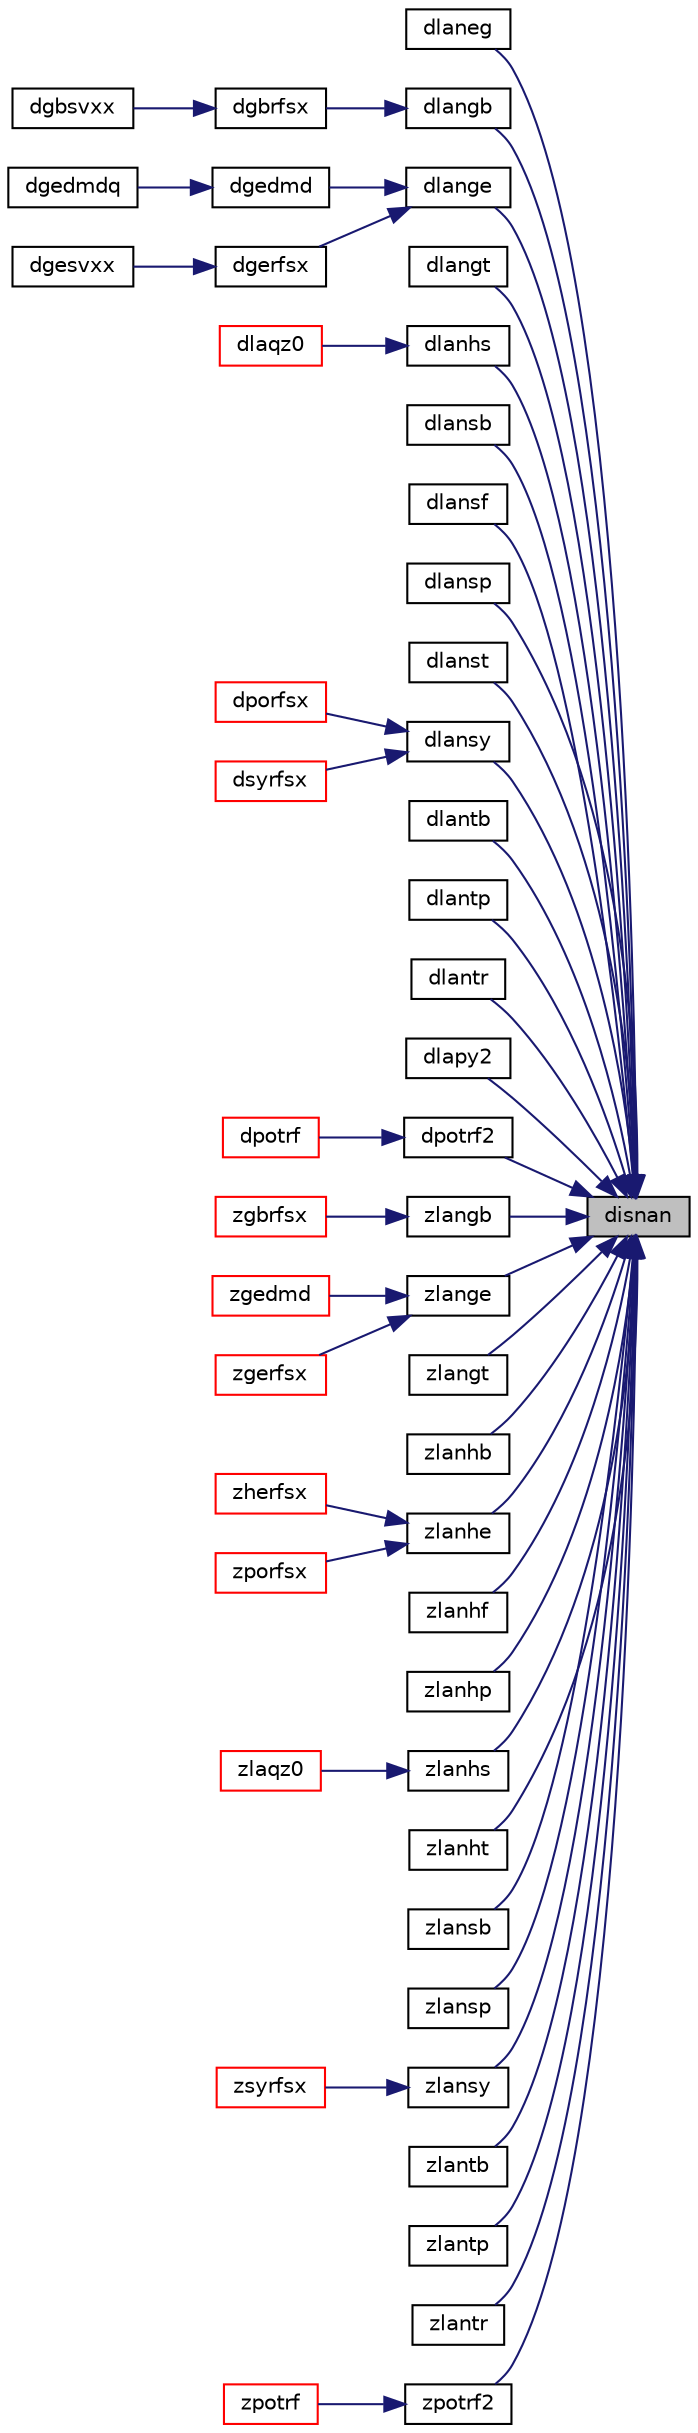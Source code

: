 digraph "disnan"
{
 // LATEX_PDF_SIZE
  edge [fontname="Helvetica",fontsize="10",labelfontname="Helvetica",labelfontsize="10"];
  node [fontname="Helvetica",fontsize="10",shape=record];
  rankdir="RL";
  Node1 [label="disnan",height=0.2,width=0.4,color="black", fillcolor="grey75", style="filled", fontcolor="black",tooltip="DISNAN tests input for NaN."];
  Node1 -> Node2 [dir="back",color="midnightblue",fontsize="10",style="solid",fontname="Helvetica"];
  Node2 [label="dlaneg",height=0.2,width=0.4,color="black", fillcolor="white", style="filled",URL="$dlaneg_8f.html#a4932b5966e6a63f7d7b9f0a189003b6e",tooltip="DLANEG computes the Sturm count."];
  Node1 -> Node3 [dir="back",color="midnightblue",fontsize="10",style="solid",fontname="Helvetica"];
  Node3 [label="dlangb",height=0.2,width=0.4,color="black", fillcolor="white", style="filled",URL="$dlangb_8f.html#aef2185b66fc7b07324cb1dcb622ea238",tooltip="DLANGB returns the value of the 1-norm, Frobenius norm, infinity-norm, or the largest absolute value ..."];
  Node3 -> Node4 [dir="back",color="midnightblue",fontsize="10",style="solid",fontname="Helvetica"];
  Node4 [label="dgbrfsx",height=0.2,width=0.4,color="black", fillcolor="white", style="filled",URL="$dgbrfsx_8f.html#ab44677451338eb1a966f510ca0a38d1c",tooltip="DGBRFSX"];
  Node4 -> Node5 [dir="back",color="midnightblue",fontsize="10",style="solid",fontname="Helvetica"];
  Node5 [label="dgbsvxx",height=0.2,width=0.4,color="black", fillcolor="white", style="filled",URL="$dgbsvxx_8f.html#a75860f1c9556e1b735418bb8f9329317",tooltip="DGBSVXX computes the solution to system of linear equations A * X = B for GB matrices"];
  Node1 -> Node6 [dir="back",color="midnightblue",fontsize="10",style="solid",fontname="Helvetica"];
  Node6 [label="dlange",height=0.2,width=0.4,color="black", fillcolor="white", style="filled",URL="$dlange_8f.html#aefa80dbd8cd1732740478618b8b622a1",tooltip="DLANGE returns the value of the 1-norm, Frobenius norm, infinity-norm, or the largest absolute value ..."];
  Node6 -> Node7 [dir="back",color="midnightblue",fontsize="10",style="solid",fontname="Helvetica"];
  Node7 [label="dgedmd",height=0.2,width=0.4,color="black", fillcolor="white", style="filled",URL="$dgedmd_8f90.html#a873ebfba3e94c6200e9f6da79644abb1",tooltip="DGEDMD computes the Dynamic Mode Decomposition (DMD) for a pair of data snapshot matrices."];
  Node7 -> Node8 [dir="back",color="midnightblue",fontsize="10",style="solid",fontname="Helvetica"];
  Node8 [label="dgedmdq",height=0.2,width=0.4,color="black", fillcolor="white", style="filled",URL="$dgedmdq_8f90.html#a6c9d2f77b73a03970b6e05984167644f",tooltip="DGEDMDQ computes the Dynamic Mode Decomposition (DMD) for a pair of data snapshot matrices."];
  Node6 -> Node9 [dir="back",color="midnightblue",fontsize="10",style="solid",fontname="Helvetica"];
  Node9 [label="dgerfsx",height=0.2,width=0.4,color="black", fillcolor="white", style="filled",URL="$dgerfsx_8f.html#ae60113eba7a360d9c92cc2b627e0c5d2",tooltip="DGERFSX"];
  Node9 -> Node10 [dir="back",color="midnightblue",fontsize="10",style="solid",fontname="Helvetica"];
  Node10 [label="dgesvxx",height=0.2,width=0.4,color="black", fillcolor="white", style="filled",URL="$dgesvxx_8f.html#a3fed1dc691d07f1e81a049016fe0b67b",tooltip="DGESVXX computes the solution to system of linear equations A * X = B for GE matrices"];
  Node1 -> Node11 [dir="back",color="midnightblue",fontsize="10",style="solid",fontname="Helvetica"];
  Node11 [label="dlangt",height=0.2,width=0.4,color="black", fillcolor="white", style="filled",URL="$dlangt_8f.html#a20390bfb124ffe45b13e41d5bcc95f45",tooltip="DLANGT returns the value of the 1-norm, Frobenius norm, infinity-norm, or the largest absolute value ..."];
  Node1 -> Node12 [dir="back",color="midnightblue",fontsize="10",style="solid",fontname="Helvetica"];
  Node12 [label="dlanhs",height=0.2,width=0.4,color="black", fillcolor="white", style="filled",URL="$dlanhs_8f.html#ab29fb7acb6d53d816856903e9c918242",tooltip="DLANHS returns the value of the 1-norm, Frobenius norm, infinity-norm, or the largest absolute value ..."];
  Node12 -> Node13 [dir="back",color="midnightblue",fontsize="10",style="solid",fontname="Helvetica"];
  Node13 [label="dlaqz0",height=0.2,width=0.4,color="red", fillcolor="white", style="filled",URL="$dlaqz0_8f.html#a64ae394c770b6fbb30c1d6d6727d003c",tooltip="DLAQZ0"];
  Node1 -> Node17 [dir="back",color="midnightblue",fontsize="10",style="solid",fontname="Helvetica"];
  Node17 [label="dlansb",height=0.2,width=0.4,color="black", fillcolor="white", style="filled",URL="$dlansb_8f.html#abfeff162a9dd30dd471ae166497072b1",tooltip="DLANSB returns the value of the 1-norm, or the Frobenius norm, or the infinity norm,..."];
  Node1 -> Node18 [dir="back",color="midnightblue",fontsize="10",style="solid",fontname="Helvetica"];
  Node18 [label="dlansf",height=0.2,width=0.4,color="black", fillcolor="white", style="filled",URL="$dlansf_8f.html#a7f6acf8def390374d9db491418852a31",tooltip="DLANSF returns the value of the 1-norm, or the Frobenius norm, or the infinity norm,..."];
  Node1 -> Node19 [dir="back",color="midnightblue",fontsize="10",style="solid",fontname="Helvetica"];
  Node19 [label="dlansp",height=0.2,width=0.4,color="black", fillcolor="white", style="filled",URL="$dlansp_8f.html#aae162fb6287043628a9c10d8388fe150",tooltip="DLANSP returns the value of the 1-norm, or the Frobenius norm, or the infinity norm,..."];
  Node1 -> Node20 [dir="back",color="midnightblue",fontsize="10",style="solid",fontname="Helvetica"];
  Node20 [label="dlanst",height=0.2,width=0.4,color="black", fillcolor="white", style="filled",URL="$dlanst_8f.html#a2d199841a9ffcf46d31e13e326d195dc",tooltip="DLANST returns the value of the 1-norm, or the Frobenius norm, or the infinity norm,..."];
  Node1 -> Node21 [dir="back",color="midnightblue",fontsize="10",style="solid",fontname="Helvetica"];
  Node21 [label="dlansy",height=0.2,width=0.4,color="black", fillcolor="white", style="filled",URL="$dlansy_8f.html#a8e0d957efd6f93764d9bc98a7aa1927a",tooltip="DLANSY returns the value of the 1-norm, or the Frobenius norm, or the infinity norm,..."];
  Node21 -> Node22 [dir="back",color="midnightblue",fontsize="10",style="solid",fontname="Helvetica"];
  Node22 [label="dporfsx",height=0.2,width=0.4,color="red", fillcolor="white", style="filled",URL="$dporfsx_8f.html#a4285835f23c2c12a427d63d29251251d",tooltip="DPORFSX"];
  Node21 -> Node24 [dir="back",color="midnightblue",fontsize="10",style="solid",fontname="Helvetica"];
  Node24 [label="dsyrfsx",height=0.2,width=0.4,color="red", fillcolor="white", style="filled",URL="$dsyrfsx_8f.html#a84668c103a35ee6233d8270a17b1ee52",tooltip="DSYRFSX"];
  Node1 -> Node26 [dir="back",color="midnightblue",fontsize="10",style="solid",fontname="Helvetica"];
  Node26 [label="dlantb",height=0.2,width=0.4,color="black", fillcolor="white", style="filled",URL="$dlantb_8f.html#ade0bc366bd92b104f6c715630425e4e8",tooltip="DLANTB returns the value of the 1-norm, or the Frobenius norm, or the infinity norm,..."];
  Node1 -> Node27 [dir="back",color="midnightblue",fontsize="10",style="solid",fontname="Helvetica"];
  Node27 [label="dlantp",height=0.2,width=0.4,color="black", fillcolor="white", style="filled",URL="$dlantp_8f.html#a3e7a0e049c0748bed7fb5817a0ecb2a6",tooltip="DLANTP returns the value of the 1-norm, or the Frobenius norm, or the infinity norm,..."];
  Node1 -> Node28 [dir="back",color="midnightblue",fontsize="10",style="solid",fontname="Helvetica"];
  Node28 [label="dlantr",height=0.2,width=0.4,color="black", fillcolor="white", style="filled",URL="$dlantr_8f.html#ad9142f99aa1184d5c4d815dad7ec5d21",tooltip="DLANTR returns the value of the 1-norm, or the Frobenius norm, or the infinity norm,..."];
  Node1 -> Node29 [dir="back",color="midnightblue",fontsize="10",style="solid",fontname="Helvetica"];
  Node29 [label="dlapy2",height=0.2,width=0.4,color="black", fillcolor="white", style="filled",URL="$dlapy2_8f.html#acf4c47c2f593fb3a4e842bca6df1240b",tooltip="DLAPY2 returns sqrt(x2+y2)."];
  Node1 -> Node30 [dir="back",color="midnightblue",fontsize="10",style="solid",fontname="Helvetica"];
  Node30 [label="dpotrf2",height=0.2,width=0.4,color="black", fillcolor="white", style="filled",URL="$dpotrf2_8f.html#ad0718d061dc53c8b0fec6dc3710fab33",tooltip="DPOTRF2"];
  Node30 -> Node31 [dir="back",color="midnightblue",fontsize="10",style="solid",fontname="Helvetica"];
  Node31 [label="dpotrf",height=0.2,width=0.4,color="red", fillcolor="white", style="filled",URL="$dpotrf_8f.html#a2f55f604a6003d03b5cd4a0adcfb74d6",tooltip="DPOTRF"];
  Node1 -> Node40 [dir="back",color="midnightblue",fontsize="10",style="solid",fontname="Helvetica"];
  Node40 [label="zlangb",height=0.2,width=0.4,color="black", fillcolor="white", style="filled",URL="$zlangb_8f.html#ad6a0255b5203b49d0f7828f0e03522aa",tooltip="ZLANGB returns the value of the 1-norm, Frobenius norm, infinity-norm, or the largest absolute value ..."];
  Node40 -> Node41 [dir="back",color="midnightblue",fontsize="10",style="solid",fontname="Helvetica"];
  Node41 [label="zgbrfsx",height=0.2,width=0.4,color="red", fillcolor="white", style="filled",URL="$zgbrfsx_8f.html#aec856046d887af43e47d8468805b1c19",tooltip="ZGBRFSX"];
  Node1 -> Node43 [dir="back",color="midnightblue",fontsize="10",style="solid",fontname="Helvetica"];
  Node43 [label="zlange",height=0.2,width=0.4,color="black", fillcolor="white", style="filled",URL="$zlange_8f.html#a7908bb12a6f02dbfa4d5a92a27c0e9b7",tooltip="ZLANGE returns the value of the 1-norm, Frobenius norm, infinity-norm, or the largest absolute value ..."];
  Node43 -> Node44 [dir="back",color="midnightblue",fontsize="10",style="solid",fontname="Helvetica"];
  Node44 [label="zgedmd",height=0.2,width=0.4,color="red", fillcolor="white", style="filled",URL="$zgedmd_8f90.html#a09cef60be58f076072bb592bd1223dec",tooltip="ZGEDMD computes the Dynamic Mode Decomposition (DMD) for a pair of data snapshot matrices."];
  Node43 -> Node46 [dir="back",color="midnightblue",fontsize="10",style="solid",fontname="Helvetica"];
  Node46 [label="zgerfsx",height=0.2,width=0.4,color="red", fillcolor="white", style="filled",URL="$zgerfsx_8f.html#a27a6dc0c11a5de56db8aac64619b7873",tooltip="ZGERFSX"];
  Node1 -> Node48 [dir="back",color="midnightblue",fontsize="10",style="solid",fontname="Helvetica"];
  Node48 [label="zlangt",height=0.2,width=0.4,color="black", fillcolor="white", style="filled",URL="$zlangt_8f.html#aaa28da9783e5199245732698294ea368",tooltip="ZLANGT returns the value of the 1-norm, Frobenius norm, infinity-norm, or the largest absolute value ..."];
  Node1 -> Node49 [dir="back",color="midnightblue",fontsize="10",style="solid",fontname="Helvetica"];
  Node49 [label="zlanhb",height=0.2,width=0.4,color="black", fillcolor="white", style="filled",URL="$zlanhb_8f.html#ad4a0db9178b25fdc4fce6829bbdafa42",tooltip="ZLANHB returns the value of the 1-norm, or the Frobenius norm, or the infinity norm,..."];
  Node1 -> Node50 [dir="back",color="midnightblue",fontsize="10",style="solid",fontname="Helvetica"];
  Node50 [label="zlanhe",height=0.2,width=0.4,color="black", fillcolor="white", style="filled",URL="$zlanhe_8f.html#a6feff6b992299f847b477b9b9574ea51",tooltip="ZLANHE returns the value of the 1-norm, or the Frobenius norm, or the infinity norm,..."];
  Node50 -> Node51 [dir="back",color="midnightblue",fontsize="10",style="solid",fontname="Helvetica"];
  Node51 [label="zherfsx",height=0.2,width=0.4,color="red", fillcolor="white", style="filled",URL="$zherfsx_8f.html#aacc78ed5b9076f1580b0f754091fcc9e",tooltip="ZHERFSX"];
  Node50 -> Node53 [dir="back",color="midnightblue",fontsize="10",style="solid",fontname="Helvetica"];
  Node53 [label="zporfsx",height=0.2,width=0.4,color="red", fillcolor="white", style="filled",URL="$zporfsx_8f.html#a42d79a8da87989c60a3dea4ed0b166fc",tooltip="ZPORFSX"];
  Node1 -> Node55 [dir="back",color="midnightblue",fontsize="10",style="solid",fontname="Helvetica"];
  Node55 [label="zlanhf",height=0.2,width=0.4,color="black", fillcolor="white", style="filled",URL="$zlanhf_8f.html#a6e0355f46662246522944a720c6f57f5",tooltip="ZLANHF returns the value of the 1-norm, or the Frobenius norm, or the infinity norm,..."];
  Node1 -> Node56 [dir="back",color="midnightblue",fontsize="10",style="solid",fontname="Helvetica"];
  Node56 [label="zlanhp",height=0.2,width=0.4,color="black", fillcolor="white", style="filled",URL="$zlanhp_8f.html#a641a7813bc3978481af3112dce1c2c67",tooltip="ZLANHP returns the value of the 1-norm, or the Frobenius norm, or the infinity norm,..."];
  Node1 -> Node57 [dir="back",color="midnightblue",fontsize="10",style="solid",fontname="Helvetica"];
  Node57 [label="zlanhs",height=0.2,width=0.4,color="black", fillcolor="white", style="filled",URL="$zlanhs_8f.html#af5825d5c969bcf666b7c34adad23096e",tooltip="ZLANHS returns the value of the 1-norm, Frobenius norm, infinity-norm, or the largest absolute value ..."];
  Node57 -> Node58 [dir="back",color="midnightblue",fontsize="10",style="solid",fontname="Helvetica"];
  Node58 [label="zlaqz0",height=0.2,width=0.4,color="red", fillcolor="white", style="filled",URL="$zlaqz0_8f.html#a257f33b42af3b07d005c89f2eca9706b",tooltip="ZLAQZ0"];
  Node1 -> Node62 [dir="back",color="midnightblue",fontsize="10",style="solid",fontname="Helvetica"];
  Node62 [label="zlanht",height=0.2,width=0.4,color="black", fillcolor="white", style="filled",URL="$zlanht_8f.html#ac7af53b6b33bda5020c815ea9e4ff79e",tooltip="ZLANHT returns the value of the 1-norm, or the Frobenius norm, or the infinity norm,..."];
  Node1 -> Node63 [dir="back",color="midnightblue",fontsize="10",style="solid",fontname="Helvetica"];
  Node63 [label="zlansb",height=0.2,width=0.4,color="black", fillcolor="white", style="filled",URL="$zlansb_8f.html#a370d5e83689a8040fe3c02d3e2c77401",tooltip="ZLANSB returns the value of the 1-norm, or the Frobenius norm, or the infinity norm,..."];
  Node1 -> Node64 [dir="back",color="midnightblue",fontsize="10",style="solid",fontname="Helvetica"];
  Node64 [label="zlansp",height=0.2,width=0.4,color="black", fillcolor="white", style="filled",URL="$zlansp_8f.html#a49b71a39848f59e59ebbf6f56bb7e472",tooltip="ZLANSP returns the value of the 1-norm, or the Frobenius norm, or the infinity norm,..."];
  Node1 -> Node65 [dir="back",color="midnightblue",fontsize="10",style="solid",fontname="Helvetica"];
  Node65 [label="zlansy",height=0.2,width=0.4,color="black", fillcolor="white", style="filled",URL="$zlansy_8f.html#ae1d67e9c7403f3d6e2c5db6073b014d3",tooltip="ZLANSY returns the value of the 1-norm, or the Frobenius norm, or the infinity norm,..."];
  Node65 -> Node66 [dir="back",color="midnightblue",fontsize="10",style="solid",fontname="Helvetica"];
  Node66 [label="zsyrfsx",height=0.2,width=0.4,color="red", fillcolor="white", style="filled",URL="$zsyrfsx_8f.html#a2ade587faeea8fb65809e3326e6e598d",tooltip="ZSYRFSX"];
  Node1 -> Node68 [dir="back",color="midnightblue",fontsize="10",style="solid",fontname="Helvetica"];
  Node68 [label="zlantb",height=0.2,width=0.4,color="black", fillcolor="white", style="filled",URL="$zlantb_8f.html#ae2ed5e15b8caa12c1e6129a79861a067",tooltip="ZLANTB returns the value of the 1-norm, or the Frobenius norm, or the infinity norm,..."];
  Node1 -> Node69 [dir="back",color="midnightblue",fontsize="10",style="solid",fontname="Helvetica"];
  Node69 [label="zlantp",height=0.2,width=0.4,color="black", fillcolor="white", style="filled",URL="$zlantp_8f.html#adcb6adf735b89d3eb43af1ef181ad721",tooltip="ZLANTP returns the value of the 1-norm, or the Frobenius norm, or the infinity norm,..."];
  Node1 -> Node70 [dir="back",color="midnightblue",fontsize="10",style="solid",fontname="Helvetica"];
  Node70 [label="zlantr",height=0.2,width=0.4,color="black", fillcolor="white", style="filled",URL="$zlantr_8f.html#a27946d26ed86916624595107cbd14d1b",tooltip="ZLANTR returns the value of the 1-norm, or the Frobenius norm, or the infinity norm,..."];
  Node1 -> Node71 [dir="back",color="midnightblue",fontsize="10",style="solid",fontname="Helvetica"];
  Node71 [label="zpotrf2",height=0.2,width=0.4,color="black", fillcolor="white", style="filled",URL="$zpotrf2_8f.html#a96268d78245147b9ca9a0370f9bf5cf0",tooltip="ZPOTRF2"];
  Node71 -> Node72 [dir="back",color="midnightblue",fontsize="10",style="solid",fontname="Helvetica"];
  Node72 [label="zpotrf",height=0.2,width=0.4,color="red", fillcolor="white", style="filled",URL="$VARIANTS_2cholesky_2RL_2zpotrf_8f.html#a93e22b682170873efb50df5a79c5e4eb",tooltip="ZPOTRF VARIANT: right looking block version of the algorithm, calling Level 3 BLAS."];
}

